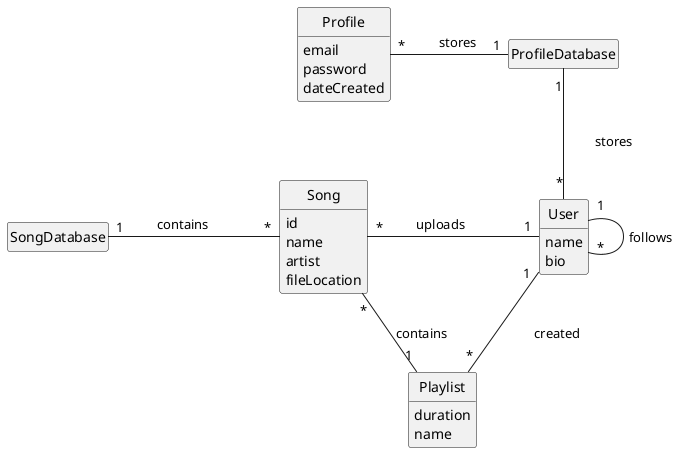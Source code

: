 @startuml
hide circle
hide empty methods
hide empty attributes

' classes
class User{
    name
    bio
}

class ProfileDatabase{
}

class Profile{
    email
    password
    dateCreated
}

class SongDatabase{
}


class Song{
    id
    name
    artist
    fileLocation
}

class Playlist{
    duration
    name
}

' associations
User "1" -down- "*" Playlist : \t created \t
User "1" -left- "*" Song : \t uploads \t\t
User "1" - "*" User : follows \t

ProfileDatabase "1" -down- "*" User : \t stores \t
ProfileDatabase "1" -left- "*" Profile : \t stores \t

Playlist "1" -up- "*" Song : contains \t

SongDatabase "1" - "*" Song : \t contains \t\t

@enduml


@startuml

actor User
participant loginPageView
control profileDatabase

@enduml

@startuml

class test{
}

class tester{
}

test "1" - "*" tester : \t contains \t\t


@enduml


